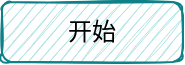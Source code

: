 <mxfile version="15.9.4" type="github">
  <diagram id="wEiQNwf5t-SFA_vae5P0" name="Page-1">
    <mxGraphModel dx="2000" dy="1072" grid="1" gridSize="10" guides="1" tooltips="1" connect="1" arrows="1" fold="1" page="1" pageScale="1" pageWidth="1100" pageHeight="850" math="0" shadow="0">
      <root>
        <mxCell id="0" />
        <mxCell id="1" parent="0" />
        <mxCell id="pSh_HEOzqFHDmxAUYpVA-1" value="开始" style="rounded=1;whiteSpace=wrap;html=1;fillColor=#b0e3e6;gradientDirection=north;strokeColor=#0e8088;glass=0;shadow=0;sketch=1;" parent="1" vertex="1">
          <mxGeometry x="270" y="120" width="90" height="30" as="geometry" />
        </mxCell>
      </root>
    </mxGraphModel>
  </diagram>
</mxfile>
